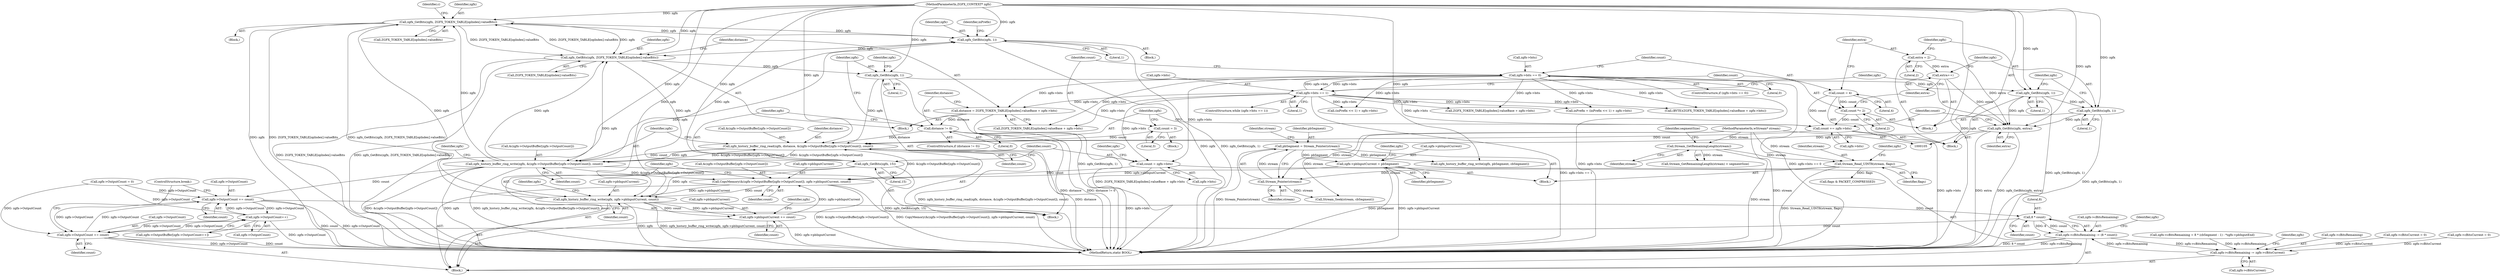 digraph "0_FreeRDP_602f4a2e14b41703b5f431de3154cd46a5750a2d_0@pointer" {
"1000282" [label="(Call,zgfx_GetBits(zgfx, ZGFX_TOKEN_TABLE[opIndex].valueBits))"];
"1000250" [label="(Call,zgfx_GetBits(zgfx, 1))"];
"1000282" [label="(Call,zgfx_GetBits(zgfx, ZGFX_TOKEN_TABLE[opIndex].valueBits))"];
"1000419" [label="(Call,zgfx_history_buffer_ring_write(zgfx, &(zgfx->OutputBuffer[zgfx->OutputCount]), count))"];
"1000407" [label="(Call,zgfx_history_buffer_ring_read(zgfx, distance, &(zgfx->OutputBuffer[zgfx->OutputCount]), count))"];
"1000360" [label="(Call,zgfx_GetBits(zgfx, 1))"];
"1000337" [label="(Call,zgfx_GetBits(zgfx, ZGFX_TOKEN_TABLE[opIndex].valueBits))"];
"1000475" [label="(Call,zgfx_history_buffer_ring_write(zgfx, zgfx->pbInputCurrent, count))"];
"1000437" [label="(Call,zgfx_GetBits(zgfx, 15))"];
"1000106" [label="(MethodParameterIn,ZGFX_CONTEXT* zgfx)"];
"1000462" [label="(Call,CopyMemory(&(zgfx->OutputBuffer[zgfx->OutputCount]), zgfx->pbInputCurrent, count))"];
"1000177" [label="(Call,zgfx->pbInputCurrent = pbSegment)"];
"1000147" [label="(Call,pbSegment = Stream_Pointer(stream))"];
"1000149" [label="(Call,Stream_Pointer(stream))"];
"1000139" [label="(Call,Stream_Read_UINT8(stream, flags))"];
"1000131" [label="(Call,Stream_GetRemainingLength(stream))"];
"1000107" [label="(MethodParameterIn,wStream* stream)"];
"1000481" [label="(Call,zgfx->pbInputCurrent += count)"];
"1000440" [label="(Call,count = zgfx->bits)"];
"1000364" [label="(Call,zgfx->bits == 0)"];
"1000385" [label="(Call,zgfx->bits == 1)"];
"1000399" [label="(Call,zgfx_GetBits(zgfx, extra))"];
"1000396" [label="(Call,zgfx_GetBits(zgfx, 1))"];
"1000381" [label="(Call,zgfx_GetBits(zgfx, 1))"];
"1000378" [label="(Call,extra = 2)"];
"1000394" [label="(Call,extra++)"];
"1000356" [label="(Call,distance != 0)"];
"1000344" [label="(Call,distance = ZGFX_TOKEN_TABLE[opIndex].valueBase + zgfx->bits)"];
"1000402" [label="(Call,count += zgfx->bits)"];
"1000375" [label="(Call,count = 4)"];
"1000391" [label="(Call,count *= 2)"];
"1000370" [label="(Call,count = 3)"];
"1000430" [label="(Call,zgfx->OutputCount += count)"];
"1000330" [label="(Call,zgfx->OutputCount++)"];
"1000493" [label="(Call,zgfx->OutputCount += count)"];
"1000490" [label="(Call,8 * count)"];
"1000486" [label="(Call,zgfx->cBitsRemaining -= (8 * count))"];
"1000445" [label="(Call,zgfx->cBitsRemaining -= zgfx->cBitsCurrent)"];
"1000251" [label="(Identifier,zgfx)"];
"1000363" [label="(ControlStructure,if (zgfx->bits == 0))"];
"1000331" [label="(Call,zgfx->OutputCount)"];
"1000374" [label="(Block,)"];
"1000391" [label="(Call,count *= 2)"];
"1000488" [label="(Identifier,zgfx)"];
"1000386" [label="(Call,zgfx->bits)"];
"1000131" [label="(Call,Stream_GetRemainingLength(stream))"];
"1000371" [label="(Identifier,count)"];
"1000439" [label="(Literal,15)"];
"1000359" [label="(Block,)"];
"1000370" [label="(Call,count = 3)"];
"1000490" [label="(Call,8 * count)"];
"1000184" [label="(Identifier,zgfx)"];
"1000107" [label="(MethodParameterIn,wStream* stream)"];
"1000141" [label="(Identifier,flags)"];
"1000389" [label="(Literal,1)"];
"1000377" [label="(Literal,4)"];
"1000206" [label="(Call,zgfx->cBitsCurrent = 0)"];
"1000393" [label="(Literal,2)"];
"1000437" [label="(Call,zgfx_GetBits(zgfx, 15))"];
"1000419" [label="(Call,zgfx_history_buffer_ring_write(zgfx, &(zgfx->OutputBuffer[zgfx->OutputCount]), count))"];
"1000396" [label="(Call,zgfx_GetBits(zgfx, 1))"];
"1000375" [label="(Call,count = 4)"];
"1000252" [label="(Literal,1)"];
"1000346" [label="(Call,ZGFX_TOKEN_TABLE[opIndex].valueBase + zgfx->bits)"];
"1000483" [label="(Identifier,zgfx)"];
"1000151" [label="(Call,Stream_Seek(stream, cbSegment))"];
"1000130" [label="(Call,Stream_GetRemainingLength(stream) < segmentSize)"];
"1000486" [label="(Call,zgfx->cBitsRemaining -= (8 * count))"];
"1000495" [label="(Identifier,zgfx)"];
"1000150" [label="(Identifier,stream)"];
"1000380" [label="(Literal,2)"];
"1000357" [label="(Identifier,distance)"];
"1000384" [label="(ControlStructure,while (zgfx->bits == 1))"];
"1000420" [label="(Identifier,zgfx)"];
"1000390" [label="(Block,)"];
"1000399" [label="(Call,zgfx_GetBits(zgfx, extra))"];
"1000395" [label="(Identifier,extra)"];
"1000192" [label="(Call,zgfx->cBitsRemaining = 8 * (cbSegment - 1) - *zgfx->pbInputEnd)"];
"1000356" [label="(Call,distance != 0)"];
"1000177" [label="(Call,zgfx->pbInputCurrent = pbSegment)"];
"1000445" [label="(Call,zgfx->cBitsRemaining -= zgfx->cBitsCurrent)"];
"1000421" [label="(Call,&(zgfx->OutputBuffer[zgfx->OutputCount]))"];
"1000144" [label="(Identifier,zgfx)"];
"1000330" [label="(Call,zgfx->OutputCount++)"];
"1000441" [label="(Identifier,count)"];
"1000362" [label="(Literal,1)"];
"1000282" [label="(Call,zgfx_GetBits(zgfx, ZGFX_TOKEN_TABLE[opIndex].valueBits))"];
"1000385" [label="(Call,zgfx->bits == 1)"];
"1000408" [label="(Identifier,zgfx)"];
"1000454" [label="(Identifier,zgfx)"];
"1000476" [label="(Identifier,zgfx)"];
"1000409" [label="(Identifier,distance)"];
"1000337" [label="(Call,zgfx_GetBits(zgfx, ZGFX_TOKEN_TABLE[opIndex].valueBits))"];
"1000438" [label="(Identifier,zgfx)"];
"1000485" [label="(Identifier,count)"];
"1000344" [label="(Call,distance = ZGFX_TOKEN_TABLE[opIndex].valueBase + zgfx->bits)"];
"1000392" [label="(Identifier,count)"];
"1000394" [label="(Call,extra++)"];
"1000255" [label="(Call,(inPrefix << 1) + zgfx->bits)"];
"1000480" [label="(Identifier,count)"];
"1000372" [label="(Literal,3)"];
"1000487" [label="(Call,zgfx->cBitsRemaining)"];
"1000336" [label="(Block,)"];
"1000434" [label="(Identifier,count)"];
"1000501" [label="(MethodReturn,static BOOL)"];
"1000418" [label="(Identifier,count)"];
"1000436" [label="(Block,)"];
"1000397" [label="(Identifier,zgfx)"];
"1000293" [label="(Call,ZGFX_TOKEN_TABLE[opIndex].valueBase + zgfx->bits)"];
"1000477" [label="(Call,zgfx->pbInputCurrent)"];
"1000152" [label="(Identifier,stream)"];
"1000482" [label="(Call,zgfx->pbInputCurrent)"];
"1000475" [label="(Call,zgfx_history_buffer_ring_write(zgfx, zgfx->pbInputCurrent, count))"];
"1000498" [label="(ControlStructure,break;)"];
"1000369" [label="(Block,)"];
"1000382" [label="(Identifier,zgfx)"];
"1000368" [label="(Literal,0)"];
"1000410" [label="(Call,&(zgfx->OutputBuffer[zgfx->OutputCount]))"];
"1000160" [label="(Call,zgfx_history_buffer_ring_write(zgfx, pbSegment, cbSegment))"];
"1000181" [label="(Identifier,pbSegment)"];
"1000249" [label="(Block,)"];
"1000379" [label="(Identifier,extra)"];
"1000345" [label="(Identifier,distance)"];
"1000361" [label="(Identifier,zgfx)"];
"1000492" [label="(Identifier,count)"];
"1000358" [label="(Literal,0)"];
"1000149" [label="(Call,Stream_Pointer(stream))"];
"1000142" [label="(Call,zgfx->OutputCount = 0)"];
"1000474" [label="(Identifier,count)"];
"1000401" [label="(Identifier,extra)"];
"1000447" [label="(Identifier,zgfx)"];
"1000378" [label="(Call,extra = 2)"];
"1000493" [label="(Call,zgfx->OutputCount += count)"];
"1000283" [label="(Identifier,zgfx)"];
"1000497" [label="(Identifier,count)"];
"1000106" [label="(MethodParameterIn,ZGFX_CONTEXT* zgfx)"];
"1000431" [label="(Call,zgfx->OutputCount)"];
"1000446" [label="(Call,zgfx->cBitsRemaining)"];
"1000463" [label="(Call,&(zgfx->OutputBuffer[zgfx->OutputCount]))"];
"1000494" [label="(Call,zgfx->OutputCount)"];
"1000462" [label="(Call,CopyMemory(&(zgfx->OutputBuffer[zgfx->OutputCount]), zgfx->pbInputCurrent, count))"];
"1000398" [label="(Literal,1)"];
"1000147" [label="(Call,pbSegment = Stream_Pointer(stream))"];
"1000148" [label="(Identifier,pbSegment)"];
"1000387" [label="(Identifier,zgfx)"];
"1000326" [label="(Call,zgfx->OutputBuffer[zgfx->OutputCount++])"];
"1000442" [label="(Call,zgfx->bits)"];
"1000481" [label="(Call,zgfx->pbInputCurrent += count)"];
"1000381" [label="(Call,zgfx_GetBits(zgfx, 1))"];
"1000139" [label="(Call,Stream_Read_UINT8(stream, flags))"];
"1000132" [label="(Identifier,stream)"];
"1000250" [label="(Call,zgfx_GetBits(zgfx, 1))"];
"1000284" [label="(Call,ZGFX_TOKEN_TABLE[opIndex].valueBits)"];
"1000402" [label="(Call,count += zgfx->bits)"];
"1000471" [label="(Call,zgfx->pbInputCurrent)"];
"1000178" [label="(Call,zgfx->pbInputCurrent)"];
"1000491" [label="(Literal,8)"];
"1000290" [label="(Identifier,c)"];
"1000281" [label="(Block,)"];
"1000383" [label="(Literal,1)"];
"1000403" [label="(Identifier,count)"];
"1000140" [label="(Identifier,stream)"];
"1000360" [label="(Call,zgfx_GetBits(zgfx, 1))"];
"1000364" [label="(Call,zgfx->bits == 0)"];
"1000291" [label="(Call,(BYTE)(ZGFX_TOKEN_TABLE[opIndex].valueBase + zgfx->bits))"];
"1000156" [label="(Call,flags & PACKET_COMPRESSED)"];
"1000133" [label="(Identifier,segmentSize)"];
"1000376" [label="(Identifier,count)"];
"1000253" [label="(Call,inPrefix = (inPrefix << 1) + zgfx->bits)"];
"1000452" [label="(Call,zgfx->cBitsCurrent = 0)"];
"1000366" [label="(Identifier,zgfx)"];
"1000339" [label="(Call,ZGFX_TOKEN_TABLE[opIndex].valueBits)"];
"1000109" [label="(Block,)"];
"1000400" [label="(Identifier,zgfx)"];
"1000254" [label="(Identifier,inPrefix)"];
"1000365" [label="(Call,zgfx->bits)"];
"1000440" [label="(Call,count = zgfx->bits)"];
"1000355" [label="(ControlStructure,if (distance != 0))"];
"1000338" [label="(Identifier,zgfx)"];
"1000430" [label="(Call,zgfx->OutputCount += count)"];
"1000449" [label="(Call,zgfx->cBitsCurrent)"];
"1000432" [label="(Identifier,zgfx)"];
"1000429" [label="(Identifier,count)"];
"1000407" [label="(Call,zgfx_history_buffer_ring_read(zgfx, distance, &(zgfx->OutputBuffer[zgfx->OutputCount]), count))"];
"1000404" [label="(Call,zgfx->bits)"];
"1000282" -> "1000281"  [label="AST: "];
"1000282" -> "1000284"  [label="CFG: "];
"1000283" -> "1000282"  [label="AST: "];
"1000284" -> "1000282"  [label="AST: "];
"1000290" -> "1000282"  [label="CFG: "];
"1000282" -> "1000501"  [label="DDG: zgfx_GetBits(zgfx, ZGFX_TOKEN_TABLE[opIndex].valueBits)"];
"1000282" -> "1000501"  [label="DDG: ZGFX_TOKEN_TABLE[opIndex].valueBits"];
"1000282" -> "1000501"  [label="DDG: zgfx"];
"1000282" -> "1000250"  [label="DDG: zgfx"];
"1000250" -> "1000282"  [label="DDG: zgfx"];
"1000419" -> "1000282"  [label="DDG: zgfx"];
"1000475" -> "1000282"  [label="DDG: zgfx"];
"1000106" -> "1000282"  [label="DDG: zgfx"];
"1000337" -> "1000282"  [label="DDG: ZGFX_TOKEN_TABLE[opIndex].valueBits"];
"1000282" -> "1000337"  [label="DDG: zgfx"];
"1000282" -> "1000337"  [label="DDG: ZGFX_TOKEN_TABLE[opIndex].valueBits"];
"1000250" -> "1000249"  [label="AST: "];
"1000250" -> "1000252"  [label="CFG: "];
"1000251" -> "1000250"  [label="AST: "];
"1000252" -> "1000250"  [label="AST: "];
"1000254" -> "1000250"  [label="CFG: "];
"1000250" -> "1000501"  [label="DDG: zgfx"];
"1000250" -> "1000501"  [label="DDG: zgfx_GetBits(zgfx, 1)"];
"1000419" -> "1000250"  [label="DDG: zgfx"];
"1000475" -> "1000250"  [label="DDG: zgfx"];
"1000106" -> "1000250"  [label="DDG: zgfx"];
"1000250" -> "1000337"  [label="DDG: zgfx"];
"1000419" -> "1000359"  [label="AST: "];
"1000419" -> "1000429"  [label="CFG: "];
"1000420" -> "1000419"  [label="AST: "];
"1000421" -> "1000419"  [label="AST: "];
"1000429" -> "1000419"  [label="AST: "];
"1000432" -> "1000419"  [label="CFG: "];
"1000419" -> "1000501"  [label="DDG: zgfx"];
"1000419" -> "1000501"  [label="DDG: &(zgfx->OutputBuffer[zgfx->OutputCount])"];
"1000419" -> "1000501"  [label="DDG: zgfx_history_buffer_ring_write(zgfx, &(zgfx->OutputBuffer[zgfx->OutputCount]), count)"];
"1000419" -> "1000337"  [label="DDG: zgfx"];
"1000419" -> "1000407"  [label="DDG: &(zgfx->OutputBuffer[zgfx->OutputCount])"];
"1000407" -> "1000419"  [label="DDG: zgfx"];
"1000407" -> "1000419"  [label="DDG: &(zgfx->OutputBuffer[zgfx->OutputCount])"];
"1000407" -> "1000419"  [label="DDG: count"];
"1000106" -> "1000419"  [label="DDG: zgfx"];
"1000419" -> "1000430"  [label="DDG: count"];
"1000419" -> "1000462"  [label="DDG: &(zgfx->OutputBuffer[zgfx->OutputCount])"];
"1000407" -> "1000359"  [label="AST: "];
"1000407" -> "1000418"  [label="CFG: "];
"1000408" -> "1000407"  [label="AST: "];
"1000409" -> "1000407"  [label="AST: "];
"1000410" -> "1000407"  [label="AST: "];
"1000418" -> "1000407"  [label="AST: "];
"1000420" -> "1000407"  [label="CFG: "];
"1000407" -> "1000501"  [label="DDG: distance"];
"1000407" -> "1000501"  [label="DDG: zgfx_history_buffer_ring_read(zgfx, distance, &(zgfx->OutputBuffer[zgfx->OutputCount]), count)"];
"1000360" -> "1000407"  [label="DDG: zgfx"];
"1000399" -> "1000407"  [label="DDG: zgfx"];
"1000106" -> "1000407"  [label="DDG: zgfx"];
"1000356" -> "1000407"  [label="DDG: distance"];
"1000462" -> "1000407"  [label="DDG: &(zgfx->OutputBuffer[zgfx->OutputCount])"];
"1000402" -> "1000407"  [label="DDG: count"];
"1000370" -> "1000407"  [label="DDG: count"];
"1000360" -> "1000359"  [label="AST: "];
"1000360" -> "1000362"  [label="CFG: "];
"1000361" -> "1000360"  [label="AST: "];
"1000362" -> "1000360"  [label="AST: "];
"1000366" -> "1000360"  [label="CFG: "];
"1000360" -> "1000501"  [label="DDG: zgfx_GetBits(zgfx, 1)"];
"1000337" -> "1000360"  [label="DDG: zgfx"];
"1000106" -> "1000360"  [label="DDG: zgfx"];
"1000360" -> "1000381"  [label="DDG: zgfx"];
"1000337" -> "1000336"  [label="AST: "];
"1000337" -> "1000339"  [label="CFG: "];
"1000338" -> "1000337"  [label="AST: "];
"1000339" -> "1000337"  [label="AST: "];
"1000345" -> "1000337"  [label="CFG: "];
"1000337" -> "1000501"  [label="DDG: ZGFX_TOKEN_TABLE[opIndex].valueBits"];
"1000337" -> "1000501"  [label="DDG: zgfx_GetBits(zgfx, ZGFX_TOKEN_TABLE[opIndex].valueBits)"];
"1000475" -> "1000337"  [label="DDG: zgfx"];
"1000106" -> "1000337"  [label="DDG: zgfx"];
"1000337" -> "1000437"  [label="DDG: zgfx"];
"1000475" -> "1000436"  [label="AST: "];
"1000475" -> "1000480"  [label="CFG: "];
"1000476" -> "1000475"  [label="AST: "];
"1000477" -> "1000475"  [label="AST: "];
"1000480" -> "1000475"  [label="AST: "];
"1000483" -> "1000475"  [label="CFG: "];
"1000475" -> "1000501"  [label="DDG: zgfx"];
"1000475" -> "1000501"  [label="DDG: zgfx_history_buffer_ring_write(zgfx, zgfx->pbInputCurrent, count)"];
"1000437" -> "1000475"  [label="DDG: zgfx"];
"1000106" -> "1000475"  [label="DDG: zgfx"];
"1000462" -> "1000475"  [label="DDG: zgfx->pbInputCurrent"];
"1000462" -> "1000475"  [label="DDG: count"];
"1000475" -> "1000481"  [label="DDG: count"];
"1000475" -> "1000481"  [label="DDG: zgfx->pbInputCurrent"];
"1000475" -> "1000490"  [label="DDG: count"];
"1000437" -> "1000436"  [label="AST: "];
"1000437" -> "1000439"  [label="CFG: "];
"1000438" -> "1000437"  [label="AST: "];
"1000439" -> "1000437"  [label="AST: "];
"1000441" -> "1000437"  [label="CFG: "];
"1000437" -> "1000501"  [label="DDG: zgfx_GetBits(zgfx, 15)"];
"1000106" -> "1000437"  [label="DDG: zgfx"];
"1000106" -> "1000105"  [label="AST: "];
"1000106" -> "1000501"  [label="DDG: zgfx"];
"1000106" -> "1000160"  [label="DDG: zgfx"];
"1000106" -> "1000381"  [label="DDG: zgfx"];
"1000106" -> "1000396"  [label="DDG: zgfx"];
"1000106" -> "1000399"  [label="DDG: zgfx"];
"1000462" -> "1000436"  [label="AST: "];
"1000462" -> "1000474"  [label="CFG: "];
"1000463" -> "1000462"  [label="AST: "];
"1000471" -> "1000462"  [label="AST: "];
"1000474" -> "1000462"  [label="AST: "];
"1000476" -> "1000462"  [label="CFG: "];
"1000462" -> "1000501"  [label="DDG: &(zgfx->OutputBuffer[zgfx->OutputCount])"];
"1000462" -> "1000501"  [label="DDG: CopyMemory(&(zgfx->OutputBuffer[zgfx->OutputCount]), zgfx->pbInputCurrent, count)"];
"1000177" -> "1000462"  [label="DDG: zgfx->pbInputCurrent"];
"1000481" -> "1000462"  [label="DDG: zgfx->pbInputCurrent"];
"1000440" -> "1000462"  [label="DDG: count"];
"1000177" -> "1000109"  [label="AST: "];
"1000177" -> "1000181"  [label="CFG: "];
"1000178" -> "1000177"  [label="AST: "];
"1000181" -> "1000177"  [label="AST: "];
"1000184" -> "1000177"  [label="CFG: "];
"1000177" -> "1000501"  [label="DDG: pbSegment"];
"1000177" -> "1000501"  [label="DDG: zgfx->pbInputCurrent"];
"1000147" -> "1000177"  [label="DDG: pbSegment"];
"1000147" -> "1000109"  [label="AST: "];
"1000147" -> "1000149"  [label="CFG: "];
"1000148" -> "1000147"  [label="AST: "];
"1000149" -> "1000147"  [label="AST: "];
"1000152" -> "1000147"  [label="CFG: "];
"1000147" -> "1000501"  [label="DDG: Stream_Pointer(stream)"];
"1000149" -> "1000147"  [label="DDG: stream"];
"1000147" -> "1000160"  [label="DDG: pbSegment"];
"1000149" -> "1000150"  [label="CFG: "];
"1000150" -> "1000149"  [label="AST: "];
"1000139" -> "1000149"  [label="DDG: stream"];
"1000107" -> "1000149"  [label="DDG: stream"];
"1000149" -> "1000151"  [label="DDG: stream"];
"1000139" -> "1000109"  [label="AST: "];
"1000139" -> "1000141"  [label="CFG: "];
"1000140" -> "1000139"  [label="AST: "];
"1000141" -> "1000139"  [label="AST: "];
"1000144" -> "1000139"  [label="CFG: "];
"1000139" -> "1000501"  [label="DDG: Stream_Read_UINT8(stream, flags)"];
"1000131" -> "1000139"  [label="DDG: stream"];
"1000107" -> "1000139"  [label="DDG: stream"];
"1000139" -> "1000156"  [label="DDG: flags"];
"1000131" -> "1000130"  [label="AST: "];
"1000131" -> "1000132"  [label="CFG: "];
"1000132" -> "1000131"  [label="AST: "];
"1000133" -> "1000131"  [label="CFG: "];
"1000131" -> "1000501"  [label="DDG: stream"];
"1000131" -> "1000130"  [label="DDG: stream"];
"1000107" -> "1000131"  [label="DDG: stream"];
"1000107" -> "1000105"  [label="AST: "];
"1000107" -> "1000501"  [label="DDG: stream"];
"1000107" -> "1000151"  [label="DDG: stream"];
"1000481" -> "1000436"  [label="AST: "];
"1000481" -> "1000485"  [label="CFG: "];
"1000482" -> "1000481"  [label="AST: "];
"1000485" -> "1000481"  [label="AST: "];
"1000488" -> "1000481"  [label="CFG: "];
"1000481" -> "1000501"  [label="DDG: zgfx->pbInputCurrent"];
"1000440" -> "1000436"  [label="AST: "];
"1000440" -> "1000442"  [label="CFG: "];
"1000441" -> "1000440"  [label="AST: "];
"1000442" -> "1000440"  [label="AST: "];
"1000447" -> "1000440"  [label="CFG: "];
"1000440" -> "1000501"  [label="DDG: zgfx->bits"];
"1000364" -> "1000440"  [label="DDG: zgfx->bits"];
"1000385" -> "1000440"  [label="DDG: zgfx->bits"];
"1000364" -> "1000363"  [label="AST: "];
"1000364" -> "1000368"  [label="CFG: "];
"1000365" -> "1000364"  [label="AST: "];
"1000368" -> "1000364"  [label="AST: "];
"1000371" -> "1000364"  [label="CFG: "];
"1000376" -> "1000364"  [label="CFG: "];
"1000364" -> "1000501"  [label="DDG: zgfx->bits"];
"1000364" -> "1000501"  [label="DDG: zgfx->bits == 0"];
"1000364" -> "1000253"  [label="DDG: zgfx->bits"];
"1000364" -> "1000255"  [label="DDG: zgfx->bits"];
"1000364" -> "1000291"  [label="DDG: zgfx->bits"];
"1000364" -> "1000293"  [label="DDG: zgfx->bits"];
"1000364" -> "1000344"  [label="DDG: zgfx->bits"];
"1000364" -> "1000346"  [label="DDG: zgfx->bits"];
"1000385" -> "1000364"  [label="DDG: zgfx->bits"];
"1000364" -> "1000385"  [label="DDG: zgfx->bits"];
"1000385" -> "1000384"  [label="AST: "];
"1000385" -> "1000389"  [label="CFG: "];
"1000386" -> "1000385"  [label="AST: "];
"1000389" -> "1000385"  [label="AST: "];
"1000392" -> "1000385"  [label="CFG: "];
"1000400" -> "1000385"  [label="CFG: "];
"1000385" -> "1000501"  [label="DDG: zgfx->bits == 1"];
"1000385" -> "1000253"  [label="DDG: zgfx->bits"];
"1000385" -> "1000255"  [label="DDG: zgfx->bits"];
"1000385" -> "1000291"  [label="DDG: zgfx->bits"];
"1000385" -> "1000293"  [label="DDG: zgfx->bits"];
"1000385" -> "1000344"  [label="DDG: zgfx->bits"];
"1000385" -> "1000346"  [label="DDG: zgfx->bits"];
"1000385" -> "1000402"  [label="DDG: zgfx->bits"];
"1000399" -> "1000374"  [label="AST: "];
"1000399" -> "1000401"  [label="CFG: "];
"1000400" -> "1000399"  [label="AST: "];
"1000401" -> "1000399"  [label="AST: "];
"1000403" -> "1000399"  [label="CFG: "];
"1000399" -> "1000501"  [label="DDG: extra"];
"1000399" -> "1000501"  [label="DDG: zgfx_GetBits(zgfx, extra)"];
"1000396" -> "1000399"  [label="DDG: zgfx"];
"1000381" -> "1000399"  [label="DDG: zgfx"];
"1000378" -> "1000399"  [label="DDG: extra"];
"1000394" -> "1000399"  [label="DDG: extra"];
"1000396" -> "1000390"  [label="AST: "];
"1000396" -> "1000398"  [label="CFG: "];
"1000397" -> "1000396"  [label="AST: "];
"1000398" -> "1000396"  [label="AST: "];
"1000387" -> "1000396"  [label="CFG: "];
"1000396" -> "1000501"  [label="DDG: zgfx_GetBits(zgfx, 1)"];
"1000381" -> "1000396"  [label="DDG: zgfx"];
"1000381" -> "1000374"  [label="AST: "];
"1000381" -> "1000383"  [label="CFG: "];
"1000382" -> "1000381"  [label="AST: "];
"1000383" -> "1000381"  [label="AST: "];
"1000387" -> "1000381"  [label="CFG: "];
"1000381" -> "1000501"  [label="DDG: zgfx_GetBits(zgfx, 1)"];
"1000378" -> "1000374"  [label="AST: "];
"1000378" -> "1000380"  [label="CFG: "];
"1000379" -> "1000378"  [label="AST: "];
"1000380" -> "1000378"  [label="AST: "];
"1000382" -> "1000378"  [label="CFG: "];
"1000378" -> "1000394"  [label="DDG: extra"];
"1000394" -> "1000390"  [label="AST: "];
"1000394" -> "1000395"  [label="CFG: "];
"1000395" -> "1000394"  [label="AST: "];
"1000397" -> "1000394"  [label="CFG: "];
"1000356" -> "1000355"  [label="AST: "];
"1000356" -> "1000358"  [label="CFG: "];
"1000357" -> "1000356"  [label="AST: "];
"1000358" -> "1000356"  [label="AST: "];
"1000361" -> "1000356"  [label="CFG: "];
"1000438" -> "1000356"  [label="CFG: "];
"1000356" -> "1000501"  [label="DDG: distance != 0"];
"1000356" -> "1000501"  [label="DDG: distance"];
"1000344" -> "1000356"  [label="DDG: distance"];
"1000344" -> "1000336"  [label="AST: "];
"1000344" -> "1000346"  [label="CFG: "];
"1000345" -> "1000344"  [label="AST: "];
"1000346" -> "1000344"  [label="AST: "];
"1000357" -> "1000344"  [label="CFG: "];
"1000344" -> "1000501"  [label="DDG: ZGFX_TOKEN_TABLE[opIndex].valueBase + zgfx->bits"];
"1000402" -> "1000374"  [label="AST: "];
"1000402" -> "1000404"  [label="CFG: "];
"1000403" -> "1000402"  [label="AST: "];
"1000404" -> "1000402"  [label="AST: "];
"1000408" -> "1000402"  [label="CFG: "];
"1000402" -> "1000501"  [label="DDG: zgfx->bits"];
"1000375" -> "1000402"  [label="DDG: count"];
"1000391" -> "1000402"  [label="DDG: count"];
"1000375" -> "1000374"  [label="AST: "];
"1000375" -> "1000377"  [label="CFG: "];
"1000376" -> "1000375"  [label="AST: "];
"1000377" -> "1000375"  [label="AST: "];
"1000379" -> "1000375"  [label="CFG: "];
"1000375" -> "1000391"  [label="DDG: count"];
"1000391" -> "1000390"  [label="AST: "];
"1000391" -> "1000393"  [label="CFG: "];
"1000392" -> "1000391"  [label="AST: "];
"1000393" -> "1000391"  [label="AST: "];
"1000395" -> "1000391"  [label="CFG: "];
"1000370" -> "1000369"  [label="AST: "];
"1000370" -> "1000372"  [label="CFG: "];
"1000371" -> "1000370"  [label="AST: "];
"1000372" -> "1000370"  [label="AST: "];
"1000408" -> "1000370"  [label="CFG: "];
"1000430" -> "1000359"  [label="AST: "];
"1000430" -> "1000434"  [label="CFG: "];
"1000431" -> "1000430"  [label="AST: "];
"1000434" -> "1000430"  [label="AST: "];
"1000498" -> "1000430"  [label="CFG: "];
"1000430" -> "1000501"  [label="DDG: count"];
"1000430" -> "1000501"  [label="DDG: zgfx->OutputCount"];
"1000430" -> "1000330"  [label="DDG: zgfx->OutputCount"];
"1000330" -> "1000430"  [label="DDG: zgfx->OutputCount"];
"1000493" -> "1000430"  [label="DDG: zgfx->OutputCount"];
"1000142" -> "1000430"  [label="DDG: zgfx->OutputCount"];
"1000430" -> "1000493"  [label="DDG: zgfx->OutputCount"];
"1000330" -> "1000326"  [label="AST: "];
"1000330" -> "1000331"  [label="CFG: "];
"1000331" -> "1000330"  [label="AST: "];
"1000326" -> "1000330"  [label="CFG: "];
"1000330" -> "1000501"  [label="DDG: zgfx->OutputCount"];
"1000493" -> "1000330"  [label="DDG: zgfx->OutputCount"];
"1000142" -> "1000330"  [label="DDG: zgfx->OutputCount"];
"1000330" -> "1000493"  [label="DDG: zgfx->OutputCount"];
"1000493" -> "1000436"  [label="AST: "];
"1000493" -> "1000497"  [label="CFG: "];
"1000494" -> "1000493"  [label="AST: "];
"1000497" -> "1000493"  [label="AST: "];
"1000498" -> "1000493"  [label="CFG: "];
"1000493" -> "1000501"  [label="DDG: zgfx->OutputCount"];
"1000493" -> "1000501"  [label="DDG: count"];
"1000490" -> "1000493"  [label="DDG: count"];
"1000142" -> "1000493"  [label="DDG: zgfx->OutputCount"];
"1000490" -> "1000486"  [label="AST: "];
"1000490" -> "1000492"  [label="CFG: "];
"1000491" -> "1000490"  [label="AST: "];
"1000492" -> "1000490"  [label="AST: "];
"1000486" -> "1000490"  [label="CFG: "];
"1000490" -> "1000486"  [label="DDG: 8"];
"1000490" -> "1000486"  [label="DDG: count"];
"1000486" -> "1000436"  [label="AST: "];
"1000487" -> "1000486"  [label="AST: "];
"1000495" -> "1000486"  [label="CFG: "];
"1000486" -> "1000501"  [label="DDG: 8 * count"];
"1000486" -> "1000501"  [label="DDG: zgfx->cBitsRemaining"];
"1000486" -> "1000445"  [label="DDG: zgfx->cBitsRemaining"];
"1000445" -> "1000486"  [label="DDG: zgfx->cBitsRemaining"];
"1000445" -> "1000436"  [label="AST: "];
"1000445" -> "1000449"  [label="CFG: "];
"1000446" -> "1000445"  [label="AST: "];
"1000449" -> "1000445"  [label="AST: "];
"1000454" -> "1000445"  [label="CFG: "];
"1000206" -> "1000445"  [label="DDG: zgfx->cBitsCurrent"];
"1000452" -> "1000445"  [label="DDG: zgfx->cBitsCurrent"];
"1000192" -> "1000445"  [label="DDG: zgfx->cBitsRemaining"];
}
